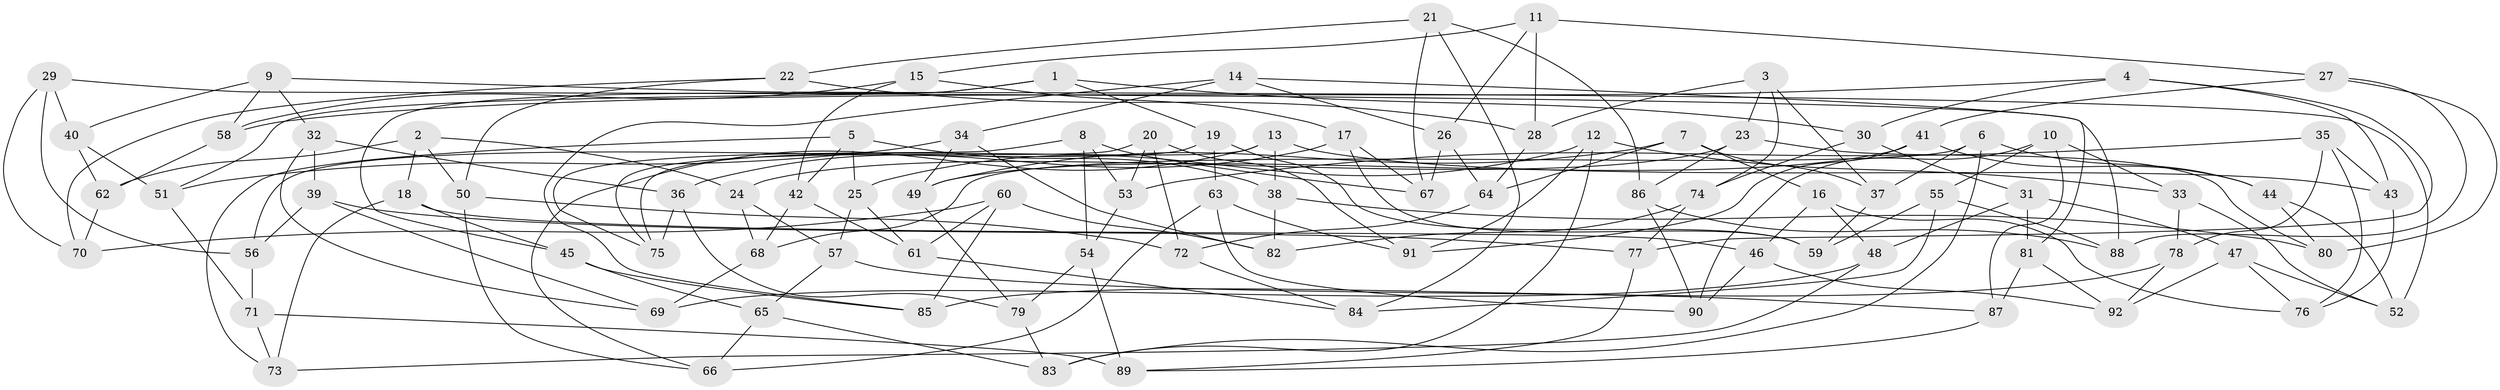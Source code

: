 // coarse degree distribution, {12: 0.015151515151515152, 4: 0.8333333333333334, 11: 0.07575757575757576, 3: 0.06060606060606061, 7: 0.015151515151515152}
// Generated by graph-tools (version 1.1) at 2025/54/03/04/25 22:54:00]
// undirected, 92 vertices, 184 edges
graph export_dot {
  node [color=gray90,style=filled];
  1;
  2;
  3;
  4;
  5;
  6;
  7;
  8;
  9;
  10;
  11;
  12;
  13;
  14;
  15;
  16;
  17;
  18;
  19;
  20;
  21;
  22;
  23;
  24;
  25;
  26;
  27;
  28;
  29;
  30;
  31;
  32;
  33;
  34;
  35;
  36;
  37;
  38;
  39;
  40;
  41;
  42;
  43;
  44;
  45;
  46;
  47;
  48;
  49;
  50;
  51;
  52;
  53;
  54;
  55;
  56;
  57;
  58;
  59;
  60;
  61;
  62;
  63;
  64;
  65;
  66;
  67;
  68;
  69;
  70;
  71;
  72;
  73;
  74;
  75;
  76;
  77;
  78;
  79;
  80;
  81;
  82;
  83;
  84;
  85;
  86;
  87;
  88;
  89;
  90;
  91;
  92;
  1 -- 45;
  1 -- 51;
  1 -- 19;
  1 -- 30;
  2 -- 50;
  2 -- 24;
  2 -- 62;
  2 -- 18;
  3 -- 74;
  3 -- 28;
  3 -- 23;
  3 -- 37;
  4 -- 58;
  4 -- 77;
  4 -- 43;
  4 -- 30;
  5 -- 38;
  5 -- 42;
  5 -- 73;
  5 -- 25;
  6 -- 37;
  6 -- 68;
  6 -- 83;
  6 -- 44;
  7 -- 37;
  7 -- 49;
  7 -- 64;
  7 -- 16;
  8 -- 75;
  8 -- 53;
  8 -- 67;
  8 -- 54;
  9 -- 32;
  9 -- 58;
  9 -- 52;
  9 -- 40;
  10 -- 87;
  10 -- 55;
  10 -- 90;
  10 -- 33;
  11 -- 28;
  11 -- 27;
  11 -- 15;
  11 -- 26;
  12 -- 33;
  12 -- 91;
  12 -- 25;
  12 -- 83;
  13 -- 66;
  13 -- 43;
  13 -- 38;
  13 -- 75;
  14 -- 34;
  14 -- 81;
  14 -- 26;
  14 -- 85;
  15 -- 42;
  15 -- 58;
  15 -- 17;
  16 -- 76;
  16 -- 48;
  16 -- 46;
  17 -- 59;
  17 -- 36;
  17 -- 67;
  18 -- 46;
  18 -- 73;
  18 -- 45;
  19 -- 56;
  19 -- 59;
  19 -- 63;
  20 -- 72;
  20 -- 75;
  20 -- 91;
  20 -- 53;
  21 -- 22;
  21 -- 84;
  21 -- 86;
  21 -- 67;
  22 -- 50;
  22 -- 70;
  22 -- 28;
  23 -- 86;
  23 -- 80;
  23 -- 24;
  24 -- 68;
  24 -- 57;
  25 -- 57;
  25 -- 61;
  26 -- 64;
  26 -- 67;
  27 -- 41;
  27 -- 88;
  27 -- 80;
  28 -- 64;
  29 -- 56;
  29 -- 70;
  29 -- 40;
  29 -- 88;
  30 -- 74;
  30 -- 31;
  31 -- 81;
  31 -- 48;
  31 -- 47;
  32 -- 36;
  32 -- 69;
  32 -- 39;
  33 -- 52;
  33 -- 78;
  34 -- 51;
  34 -- 82;
  34 -- 49;
  35 -- 76;
  35 -- 43;
  35 -- 78;
  35 -- 53;
  36 -- 79;
  36 -- 75;
  37 -- 59;
  38 -- 82;
  38 -- 80;
  39 -- 77;
  39 -- 69;
  39 -- 56;
  40 -- 62;
  40 -- 51;
  41 -- 91;
  41 -- 49;
  41 -- 44;
  42 -- 68;
  42 -- 61;
  43 -- 76;
  44 -- 52;
  44 -- 80;
  45 -- 65;
  45 -- 85;
  46 -- 90;
  46 -- 92;
  47 -- 52;
  47 -- 92;
  47 -- 76;
  48 -- 73;
  48 -- 69;
  49 -- 79;
  50 -- 72;
  50 -- 66;
  51 -- 71;
  53 -- 54;
  54 -- 89;
  54 -- 79;
  55 -- 59;
  55 -- 84;
  55 -- 88;
  56 -- 71;
  57 -- 65;
  57 -- 87;
  58 -- 62;
  60 -- 61;
  60 -- 82;
  60 -- 85;
  60 -- 70;
  61 -- 84;
  62 -- 70;
  63 -- 90;
  63 -- 66;
  63 -- 91;
  64 -- 72;
  65 -- 66;
  65 -- 83;
  68 -- 69;
  71 -- 73;
  71 -- 89;
  72 -- 84;
  74 -- 82;
  74 -- 77;
  77 -- 89;
  78 -- 92;
  78 -- 85;
  79 -- 83;
  81 -- 92;
  81 -- 87;
  86 -- 90;
  86 -- 88;
  87 -- 89;
}
